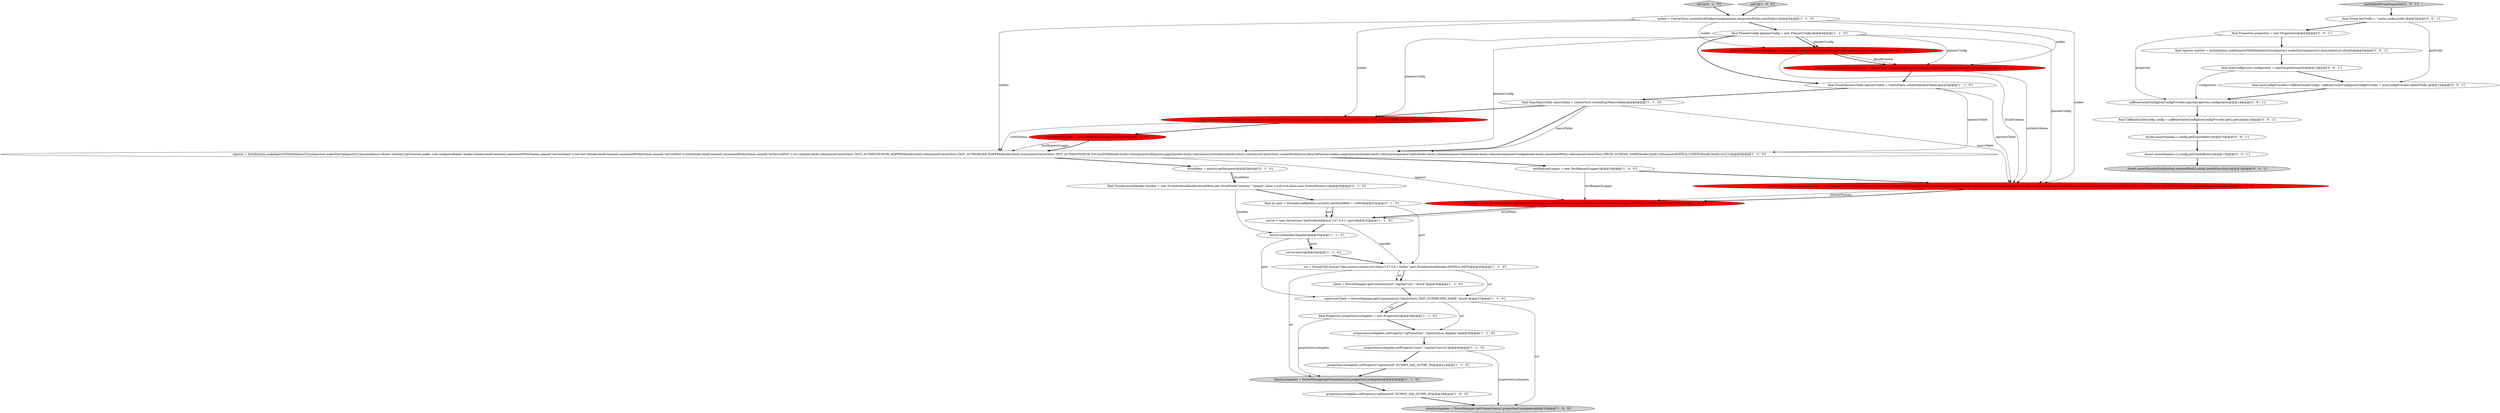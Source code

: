 digraph {
16 [style = filled, label = "server.setHandler(handler)@@@33@@@['1', '1', '0']", fillcolor = white, shape = ellipse image = "AAA0AAABBB1BBB"];
19 [style = filled, label = "propertiesLosAngeles.setProperty(\"user\",\"regularUserLA\")@@@40@@@['1', '1', '0']", fillcolor = white, shape = ellipse image = "AAA0AAABBB1BBB"];
5 [style = filled, label = "url = StringUtils.format(\"jdbc:avatica:remote:url=http://127.0.0.1:%d%s\",port,DruidAvaticaHandler.AVATICA_PATH)@@@35@@@['1', '1', '0']", fillcolor = white, shape = ellipse image = "AAA0AAABBB1BBB"];
38 [style = filled, label = "Assert.assertEquals(ForkJoinPool.commonPool(),config.createExecutor())@@@18@@@['0', '0', '1']", fillcolor = lightgray, shape = ellipse image = "AAA0AAABBB3BBB"];
1 [style = filled, label = "walker = CalciteTests.createMockWalker(conglomerate,temporaryFolder.newFolder())@@@3@@@['1', '1', '0']", fillcolor = white, shape = ellipse image = "AAA0AAABBB1BBB"];
20 [style = filled, label = "client = DriverManager.getConnection(url,\"regularUser\",\"druid\")@@@36@@@['1', '1', '0']", fillcolor = white, shape = ellipse image = "AAA0AAABBB1BBB"];
0 [style = filled, label = "propertiesLosAngeles.setProperty(\"sqlQueryId\",DUMMY_SQL_QUERY_ID)@@@41@@@['1', '1', '0']", fillcolor = white, shape = ellipse image = "AAA0AAABBB1BBB"];
12 [style = filled, label = "clientLosAngeles = DriverManager.getConnection(url,propertiesLosAngeles)@@@42@@@['1', '1', '0']", fillcolor = lightgray, shape = ellipse image = "AAA0AAABBB1BBB"];
25 [style = filled, label = "druidMeta = injector.getInstance()@@@29@@@['0', '1', '0']", fillcolor = white, shape = ellipse image = "AAA0AAABBB2BBB"];
21 [style = filled, label = "final Properties propertiesLosAngeles = new Properties()@@@38@@@['1', '1', '0']", fillcolor = white, shape = ellipse image = "AAA0AAABBB1BBB"];
14 [style = filled, label = "final DruidOperatorTable operatorTable = CalciteTests.createOperatorTable()@@@5@@@['1', '1', '0']", fillcolor = white, shape = ellipse image = "AAA0AAABBB1BBB"];
4 [style = filled, label = "propertiesLosAngeles.setProperty(\"sqlQueryId\",DUMMY_SQL_QUERY_ID)@@@34@@@['1', '0', '0']", fillcolor = white, shape = ellipse image = "AAA0AAABBB1BBB"];
3 [style = filled, label = "final DruidSchema druidSchema = CalciteTests.createMockSchema(conglomerate,walker,plannerConfig)@@@5@@@['1', '0', '0']", fillcolor = red, shape = ellipse image = "AAA1AAABBB1BBB"];
11 [style = filled, label = "server.start()@@@34@@@['1', '1', '0']", fillcolor = white, shape = ellipse image = "AAA0AAABBB1BBB"];
13 [style = filled, label = "druidMeta = new DruidMeta(new SqlLifecycleFactory(plannerFactory,new NoopServiceEmitter(),testRequestLogger),AVATICA_CONFIG,injector)@@@22@@@['1', '0', '0']", fillcolor = red, shape = ellipse image = "AAA1AAABBB1BBB"];
22 [style = filled, label = "final SystemSchema systemSchema = CalciteTests.createMockSystemSchema(druidSchema,walker,plannerConfig)@@@6@@@['1', '0', '0']", fillcolor = red, shape = ellipse image = "AAA1AAABBB1BBB"];
28 [style = filled, label = "final SchemaPlus rootSchema = CalciteTests.createMockRootSchema(conglomerate,walker,plannerConfig,CalciteTests.TEST_AUTHORIZER_MAPPER)@@@7@@@['0', '1', '0']", fillcolor = red, shape = ellipse image = "AAA1AAABBB2BBB"];
34 [style = filled, label = "Assert.assertEquals(-1,config.getExpireAfter())@@@16@@@['0', '0', '1']", fillcolor = white, shape = ellipse image = "AAA0AAABBB3BBB"];
35 [style = filled, label = "testDefaultFromProperties['0', '0', '1']", fillcolor = lightgray, shape = diamond image = "AAA0AAABBB3BBB"];
9 [style = filled, label = "final PlannerFactory plannerFactory = new PlannerFactory(druidSchema,CalciteTests.createMockLookupSchema(),systemSchema,CalciteTests.createMockQueryLifecycleFactory(walker,conglomerate),operatorTable,macroTable,plannerConfig,CalciteTests.TEST_AUTHORIZER_MAPPER,CalciteTests.getJsonMapper())@@@21@@@['1', '0', '0']", fillcolor = red, shape = ellipse image = "AAA1AAABBB1BBB"];
33 [style = filled, label = "final Properties properties = new Properties()@@@4@@@['0', '0', '1']", fillcolor = white, shape = ellipse image = "AAA0AAABBB3BBB"];
37 [style = filled, label = "final JsonConfigProvider<CaffeineCacheConfig> caffeineCacheConfigJsonConfigProvider = JsonConfigProvider.of(keyPrefix,)@@@13@@@['0', '0', '1']", fillcolor = white, shape = ellipse image = "AAA0AAABBB3BBB"];
8 [style = filled, label = "testRequestLogger = new TestRequestLogger()@@@20@@@['1', '0', '0']", fillcolor = white, shape = ellipse image = "AAA0AAABBB1BBB"];
24 [style = filled, label = "setUp['0', '1', '0']", fillcolor = lightgray, shape = diamond image = "AAA0AAABBB2BBB"];
6 [style = filled, label = "superuserClient = DriverManager.getConnection(url,CalciteTests.TEST_SUPERUSER_NAME,\"druid\")@@@37@@@['1', '1', '0']", fillcolor = white, shape = ellipse image = "AAA0AAABBB1BBB"];
26 [style = filled, label = "testRequestLogger = new TestRequestLogger()@@@8@@@['0', '1', '0']", fillcolor = red, shape = ellipse image = "AAA1AAABBB2BBB"];
32 [style = filled, label = "caffeineCacheConfigJsonConfigProvider.inject(properties,configurator)@@@14@@@['0', '0', '1']", fillcolor = white, shape = ellipse image = "AAA0AAABBB3BBB"];
29 [style = filled, label = "final int port = ThreadLocalRandom.current().nextInt(9999) + 10000@@@31@@@['0', '1', '0']", fillcolor = white, shape = ellipse image = "AAA0AAABBB2BBB"];
7 [style = filled, label = "final ExprMacroTable macroTable = CalciteTests.createExprMacroTable()@@@6@@@['1', '1', '0']", fillcolor = white, shape = ellipse image = "AAA0AAABBB1BBB"];
17 [style = filled, label = "propertiesLosAngeles.setProperty(\"sqlTimeZone\",\"America/Los_Angeles\")@@@39@@@['1', '1', '0']", fillcolor = white, shape = ellipse image = "AAA0AAABBB1BBB"];
2 [style = filled, label = "final PlannerConfig plannerConfig = new PlannerConfig()@@@4@@@['1', '1', '0']", fillcolor = white, shape = ellipse image = "AAA0AAABBB1BBB"];
27 [style = filled, label = "final DruidAvaticaHandler handler = new DruidAvaticaHandler(druidMeta,new DruidNode(\"dummy\",\"dummy\",false,1,null,true,false),new AvaticaMonitor())@@@30@@@['0', '1', '0']", fillcolor = white, shape = ellipse image = "AAA0AAABBB2BBB"];
40 [style = filled, label = "final CaffeineCacheConfig config = caffeineCacheConfigJsonConfigProvider.get().get()@@@15@@@['0', '0', '1']", fillcolor = white, shape = ellipse image = "AAA0AAABBB3BBB"];
31 [style = filled, label = "final JsonConfigurator configurator = injector.getInstance()@@@12@@@['0', '0', '1']", fillcolor = white, shape = ellipse image = "AAA0AAABBB3BBB"];
39 [style = filled, label = "final Injector injector = Initialization.makeInjectorWithModules(GuiceInjectors.makeStartupInjector(),ImmutableList.of(null))@@@5@@@['0', '0', '1']", fillcolor = white, shape = ellipse image = "AAA0AAABBB3BBB"];
10 [style = filled, label = "server = new Server(new InetSocketAddress(\"127.0.0.1\",port))@@@32@@@['1', '1', '0']", fillcolor = white, shape = ellipse image = "AAA0AAABBB1BBB"];
36 [style = filled, label = "final String keyPrefix = \"cache.config.prefix\"@@@3@@@['0', '0', '1']", fillcolor = white, shape = ellipse image = "AAA0AAABBB3BBB"];
18 [style = filled, label = "setUp['1', '0', '0']", fillcolor = lightgray, shape = diamond image = "AAA0AAABBB1BBB"];
23 [style = filled, label = "injector = Initialization.makeInjectorWithModules(GuiceInjectors.makeStartupInjector(),ImmutableList.of(new Module(){@Override public void configure(Binder binder){binder.bindConstant().annotatedWith(Names.named(\"serviceName\")).to(\"test\")binder.bindConstant().annotatedWith(Names.named(\"servicePort\")).to(0)binder.bindConstant().annotatedWith(Names.named(\"tlsServicePort\")).to(-1)binder.bind().toInstance(CalciteTests.TEST_AUTHENTICATOR_MAPPER)binder.bind().toInstance(CalciteTests.TEST_AUTHORIZER_MAPPER)binder.bind().toInstance(CalciteTests.TEST_AUTHENTICATOR_ESCALATOR)binder.bind().toInstance(testRequestLogger)binder.bind().toInstance(rootSchema)binder.bind().toInstance(CalciteTests.createMockQueryLifecycleFactory(walker,conglomerate))binder.bind().toInstance(operatorTable)binder.bind().toInstance(macroTable)binder.bind().toInstance(plannerConfig)binder.bind().annotatedWith().toInstance(CalciteTests.DRUID_SCHEMA_NAME)binder.bind().toInstance(AVATICA_CONFIG)binder.bind().to()}}))@@@9@@@['1', '1', '0']", fillcolor = white, shape = ellipse image = "AAA0AAABBB1BBB"];
30 [style = filled, label = "Assert.assertEquals(-1L,config.getSizeInBytes())@@@17@@@['0', '0', '1']", fillcolor = white, shape = ellipse image = "AAA0AAABBB3BBB"];
15 [style = filled, label = "clientLosAngeles = DriverManager.getConnection(url,propertiesLosAngeles)@@@35@@@['1', '0', '0']", fillcolor = lightgray, shape = ellipse image = "AAA0AAABBB1BBB"];
13->10 [style = bold, label=""];
31->37 [style = bold, label=""];
23->25 [style = bold, label=""];
30->38 [style = bold, label=""];
28->23 [style = solid, label="rootSchema"];
14->9 [style = solid, label="operatorTable"];
16->11 [style = bold, label=""];
5->12 [style = solid, label="url"];
5->20 [style = bold, label=""];
26->23 [style = solid, label="testRequestLogger"];
36->37 [style = solid, label="keyPrefix"];
29->10 [style = solid, label="port"];
6->21 [style = bold, label=""];
3->22 [style = solid, label="druidSchema"];
6->17 [style = solid, label="url"];
0->12 [style = bold, label=""];
2->3 [style = bold, label=""];
14->23 [style = solid, label="operatorTable"];
4->15 [style = bold, label=""];
5->20 [style = solid, label="url"];
2->28 [style = solid, label="plannerConfig"];
33->32 [style = solid, label="properties"];
1->23 [style = solid, label="walker"];
31->32 [style = solid, label="configurator"];
28->26 [style = bold, label=""];
3->9 [style = solid, label="druidSchema"];
8->13 [style = solid, label="testRequestLogger"];
40->34 [style = bold, label=""];
20->6 [style = bold, label=""];
6->15 [style = solid, label="url"];
23->8 [style = bold, label=""];
3->22 [style = bold, label=""];
36->33 [style = bold, label=""];
16->6 [style = solid, label="port"];
34->30 [style = bold, label=""];
17->19 [style = bold, label=""];
1->28 [style = solid, label="walker"];
7->9 [style = solid, label="macroTable"];
19->0 [style = bold, label=""];
19->15 [style = solid, label="propertiesLosAngeles"];
14->7 [style = bold, label=""];
25->27 [style = bold, label=""];
2->22 [style = solid, label="plannerConfig"];
11->5 [style = bold, label=""];
27->16 [style = solid, label="handler"];
13->10 [style = solid, label="druidMeta"];
33->39 [style = bold, label=""];
10->16 [style = bold, label=""];
12->4 [style = bold, label=""];
18->1 [style = bold, label=""];
7->28 [style = bold, label=""];
39->31 [style = bold, label=""];
1->3 [style = solid, label="walker"];
1->22 [style = solid, label="walker"];
32->40 [style = bold, label=""];
7->23 [style = bold, label=""];
2->14 [style = bold, label=""];
26->23 [style = bold, label=""];
22->9 [style = solid, label="systemSchema"];
6->21 [style = solid, label="url"];
8->9 [style = bold, label=""];
23->13 [style = solid, label="injector"];
25->27 [style = solid, label="druidMeta"];
37->32 [style = bold, label=""];
5->6 [style = solid, label="url"];
21->12 [style = solid, label="propertiesLosAngeles"];
29->10 [style = bold, label=""];
1->2 [style = bold, label=""];
2->9 [style = solid, label="plannerConfig"];
24->1 [style = bold, label=""];
27->29 [style = bold, label=""];
35->36 [style = bold, label=""];
22->14 [style = bold, label=""];
1->9 [style = solid, label="walker"];
16->11 [style = solid, label="port"];
10->5 [style = solid, label="handler"];
2->23 [style = solid, label="plannerConfig"];
7->23 [style = solid, label="macroTable"];
21->17 [style = bold, label=""];
2->3 [style = solid, label="plannerConfig"];
9->13 [style = solid, label="plannerFactory"];
9->13 [style = bold, label=""];
29->5 [style = solid, label="port"];
}
